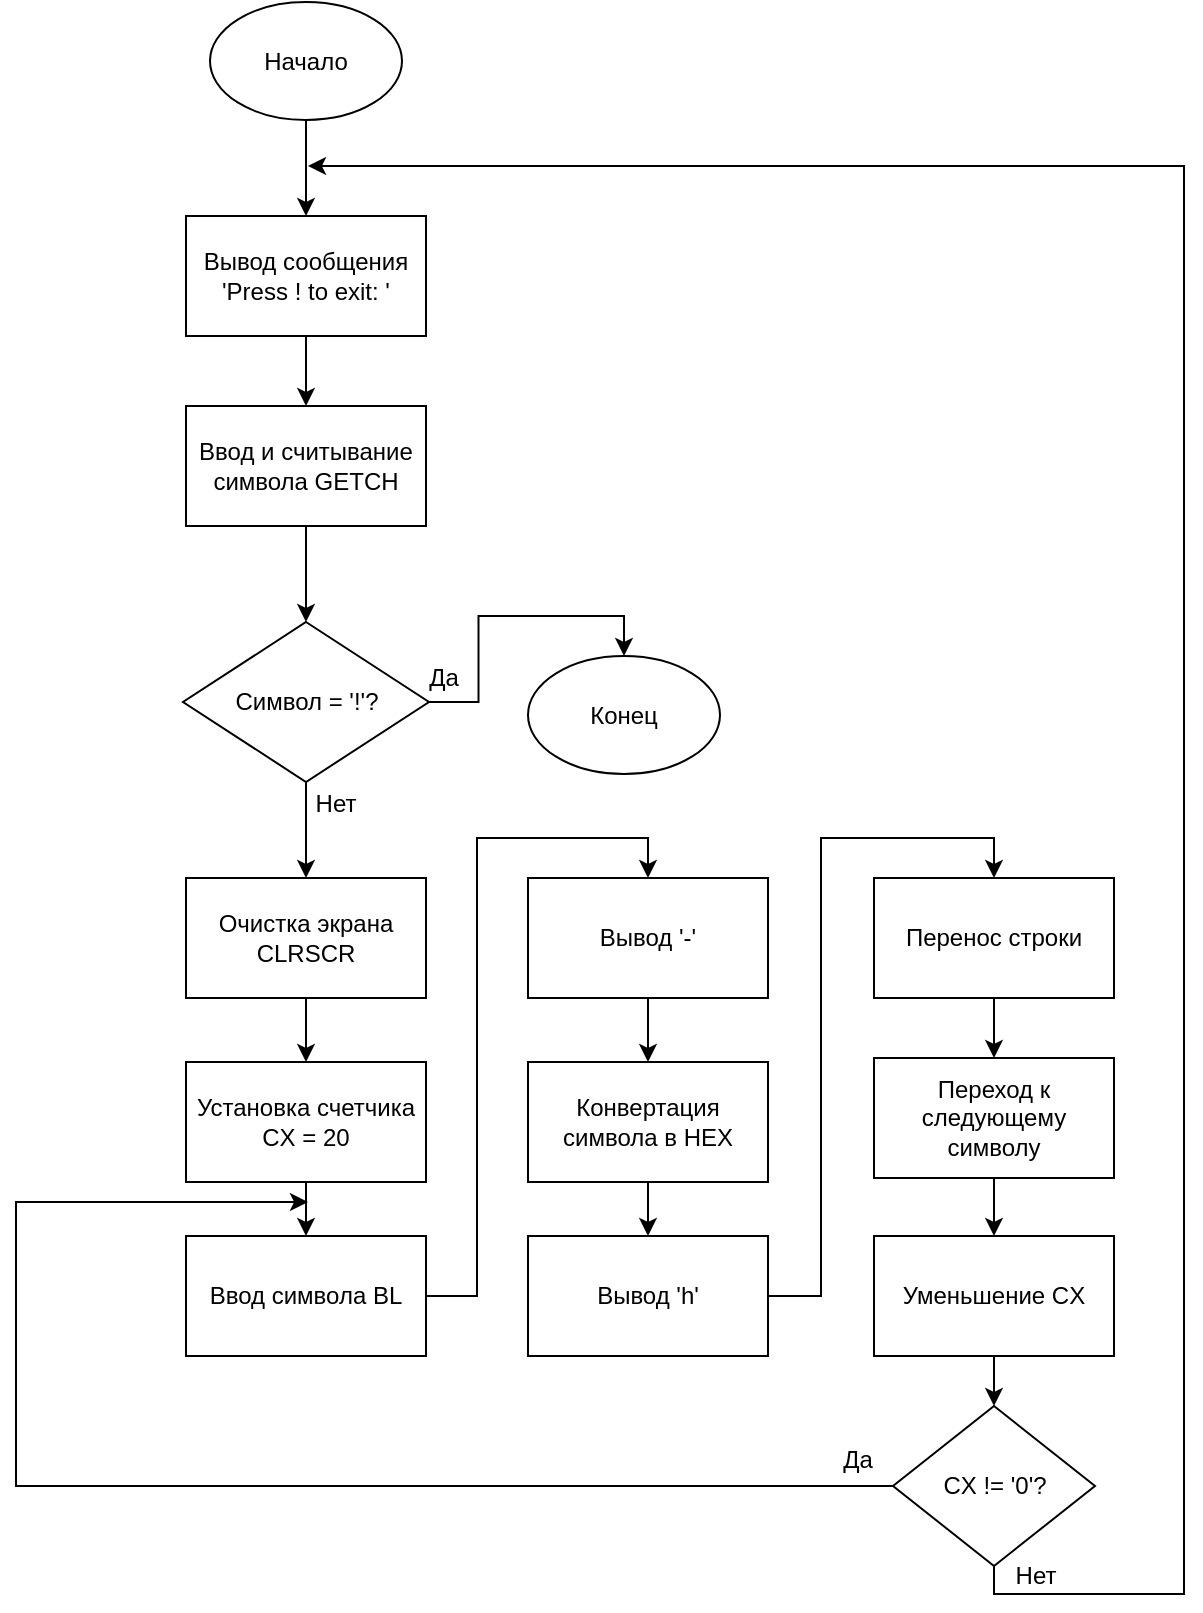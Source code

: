 <mxfile version="25.0.3">
  <diagram name="Страница — 1" id="Qpv2qpPAU2b6HIgPkYau">
    <mxGraphModel dx="3985" dy="1930" grid="0" gridSize="10" guides="1" tooltips="1" connect="1" arrows="1" fold="1" page="0" pageScale="1" pageWidth="827" pageHeight="1169" math="0" shadow="0">
      <root>
        <mxCell id="0" />
        <mxCell id="1" parent="0" />
        <mxCell id="fUNsuGt8pgFX1ACfi0ab-3" style="edgeStyle=orthogonalEdgeStyle;rounded=0;orthogonalLoop=1;jettySize=auto;html=1;entryX=0.5;entryY=0;entryDx=0;entryDy=0;" edge="1" parent="1" source="fUNsuGt8pgFX1ACfi0ab-1" target="fUNsuGt8pgFX1ACfi0ab-2">
          <mxGeometry relative="1" as="geometry" />
        </mxCell>
        <mxCell id="fUNsuGt8pgFX1ACfi0ab-1" value="Начало" style="ellipse;whiteSpace=wrap;html=1;" vertex="1" parent="1">
          <mxGeometry x="-280" y="3" width="96" height="59" as="geometry" />
        </mxCell>
        <mxCell id="fUNsuGt8pgFX1ACfi0ab-4" style="edgeStyle=orthogonalEdgeStyle;rounded=0;orthogonalLoop=1;jettySize=auto;html=1;" edge="1" parent="1" source="fUNsuGt8pgFX1ACfi0ab-2" target="fUNsuGt8pgFX1ACfi0ab-5">
          <mxGeometry relative="1" as="geometry">
            <mxPoint x="-232" y="197.4" as="targetPoint" />
          </mxGeometry>
        </mxCell>
        <mxCell id="fUNsuGt8pgFX1ACfi0ab-2" value="Вывод сообщения&lt;br&gt;&#39;Press ! to exit: &#39;" style="rounded=0;whiteSpace=wrap;html=1;" vertex="1" parent="1">
          <mxGeometry x="-292" y="110" width="120" height="60" as="geometry" />
        </mxCell>
        <mxCell id="fUNsuGt8pgFX1ACfi0ab-6" style="edgeStyle=orthogonalEdgeStyle;rounded=0;orthogonalLoop=1;jettySize=auto;html=1;entryX=0.5;entryY=0;entryDx=0;entryDy=0;" edge="1" parent="1" source="fUNsuGt8pgFX1ACfi0ab-5" target="fUNsuGt8pgFX1ACfi0ab-7">
          <mxGeometry relative="1" as="geometry">
            <mxPoint x="-232" y="300.6" as="targetPoint" />
          </mxGeometry>
        </mxCell>
        <mxCell id="fUNsuGt8pgFX1ACfi0ab-5" value="Ввод и считывание символа GETCH" style="rounded=0;whiteSpace=wrap;html=1;" vertex="1" parent="1">
          <mxGeometry x="-292" y="205" width="120" height="60" as="geometry" />
        </mxCell>
        <mxCell id="fUNsuGt8pgFX1ACfi0ab-11" style="edgeStyle=orthogonalEdgeStyle;rounded=0;orthogonalLoop=1;jettySize=auto;html=1;" edge="1" parent="1" source="fUNsuGt8pgFX1ACfi0ab-7" target="fUNsuGt8pgFX1ACfi0ab-10">
          <mxGeometry relative="1" as="geometry" />
        </mxCell>
        <mxCell id="fUNsuGt8pgFX1ACfi0ab-42" style="edgeStyle=orthogonalEdgeStyle;rounded=0;orthogonalLoop=1;jettySize=auto;html=1;entryX=0.5;entryY=0;entryDx=0;entryDy=0;" edge="1" parent="1" source="fUNsuGt8pgFX1ACfi0ab-7" target="fUNsuGt8pgFX1ACfi0ab-41">
          <mxGeometry relative="1" as="geometry" />
        </mxCell>
        <mxCell id="fUNsuGt8pgFX1ACfi0ab-7" value="Символ = &#39;!&#39;?" style="rhombus;whiteSpace=wrap;html=1;" vertex="1" parent="1">
          <mxGeometry x="-293.5" y="313" width="123" height="80" as="geometry" />
        </mxCell>
        <mxCell id="fUNsuGt8pgFX1ACfi0ab-16" style="edgeStyle=orthogonalEdgeStyle;rounded=0;orthogonalLoop=1;jettySize=auto;html=1;entryX=0.5;entryY=0;entryDx=0;entryDy=0;" edge="1" parent="1" source="fUNsuGt8pgFX1ACfi0ab-10" target="fUNsuGt8pgFX1ACfi0ab-15">
          <mxGeometry relative="1" as="geometry" />
        </mxCell>
        <mxCell id="fUNsuGt8pgFX1ACfi0ab-10" value="Очистка экрана CLRSCR" style="rounded=0;whiteSpace=wrap;html=1;" vertex="1" parent="1">
          <mxGeometry x="-292" y="441" width="120" height="60" as="geometry" />
        </mxCell>
        <mxCell id="fUNsuGt8pgFX1ACfi0ab-13" value="Нет" style="text;html=1;align=center;verticalAlign=middle;whiteSpace=wrap;rounded=0;" vertex="1" parent="1">
          <mxGeometry x="-232" y="389" width="30" height="30" as="geometry" />
        </mxCell>
        <mxCell id="fUNsuGt8pgFX1ACfi0ab-18" style="edgeStyle=orthogonalEdgeStyle;rounded=0;orthogonalLoop=1;jettySize=auto;html=1;entryX=0.5;entryY=0;entryDx=0;entryDy=0;" edge="1" parent="1" source="fUNsuGt8pgFX1ACfi0ab-15" target="fUNsuGt8pgFX1ACfi0ab-17">
          <mxGeometry relative="1" as="geometry" />
        </mxCell>
        <mxCell id="fUNsuGt8pgFX1ACfi0ab-15" value="Установка счетчика CX = 20" style="rounded=0;whiteSpace=wrap;html=1;" vertex="1" parent="1">
          <mxGeometry x="-292" y="533" width="120" height="60" as="geometry" />
        </mxCell>
        <mxCell id="fUNsuGt8pgFX1ACfi0ab-32" style="edgeStyle=orthogonalEdgeStyle;rounded=0;orthogonalLoop=1;jettySize=auto;html=1;entryX=0.5;entryY=0;entryDx=0;entryDy=0;" edge="1" parent="1" source="fUNsuGt8pgFX1ACfi0ab-17" target="fUNsuGt8pgFX1ACfi0ab-19">
          <mxGeometry relative="1" as="geometry" />
        </mxCell>
        <mxCell id="fUNsuGt8pgFX1ACfi0ab-17" value="Ввод символа BL" style="rounded=0;whiteSpace=wrap;html=1;" vertex="1" parent="1">
          <mxGeometry x="-292" y="620" width="120" height="60" as="geometry" />
        </mxCell>
        <mxCell id="fUNsuGt8pgFX1ACfi0ab-23" style="edgeStyle=orthogonalEdgeStyle;rounded=0;orthogonalLoop=1;jettySize=auto;html=1;" edge="1" parent="1" source="fUNsuGt8pgFX1ACfi0ab-19" target="fUNsuGt8pgFX1ACfi0ab-21">
          <mxGeometry relative="1" as="geometry" />
        </mxCell>
        <mxCell id="fUNsuGt8pgFX1ACfi0ab-19" value="Вывод &#39;-&#39;" style="rounded=0;whiteSpace=wrap;html=1;" vertex="1" parent="1">
          <mxGeometry x="-121" y="441" width="120" height="60" as="geometry" />
        </mxCell>
        <mxCell id="fUNsuGt8pgFX1ACfi0ab-25" style="edgeStyle=orthogonalEdgeStyle;rounded=0;orthogonalLoop=1;jettySize=auto;html=1;entryX=0.5;entryY=0;entryDx=0;entryDy=0;" edge="1" parent="1" source="fUNsuGt8pgFX1ACfi0ab-21" target="fUNsuGt8pgFX1ACfi0ab-24">
          <mxGeometry relative="1" as="geometry" />
        </mxCell>
        <mxCell id="fUNsuGt8pgFX1ACfi0ab-21" value="Конвертация символа в HEX" style="rounded=0;whiteSpace=wrap;html=1;" vertex="1" parent="1">
          <mxGeometry x="-121" y="533" width="120" height="60" as="geometry" />
        </mxCell>
        <mxCell id="fUNsuGt8pgFX1ACfi0ab-31" style="edgeStyle=orthogonalEdgeStyle;rounded=0;orthogonalLoop=1;jettySize=auto;html=1;entryX=0.5;entryY=0;entryDx=0;entryDy=0;" edge="1" parent="1" source="fUNsuGt8pgFX1ACfi0ab-24" target="fUNsuGt8pgFX1ACfi0ab-26">
          <mxGeometry relative="1" as="geometry" />
        </mxCell>
        <mxCell id="fUNsuGt8pgFX1ACfi0ab-24" value="Вывод &#39;h&#39;" style="rounded=0;whiteSpace=wrap;html=1;" vertex="1" parent="1">
          <mxGeometry x="-121" y="620" width="120" height="60" as="geometry" />
        </mxCell>
        <mxCell id="fUNsuGt8pgFX1ACfi0ab-29" style="edgeStyle=orthogonalEdgeStyle;rounded=0;orthogonalLoop=1;jettySize=auto;html=1;entryX=0.5;entryY=0;entryDx=0;entryDy=0;" edge="1" parent="1" source="fUNsuGt8pgFX1ACfi0ab-26" target="fUNsuGt8pgFX1ACfi0ab-27">
          <mxGeometry relative="1" as="geometry" />
        </mxCell>
        <mxCell id="fUNsuGt8pgFX1ACfi0ab-26" value="Перенос строки" style="rounded=0;whiteSpace=wrap;html=1;" vertex="1" parent="1">
          <mxGeometry x="52" y="441" width="120" height="60" as="geometry" />
        </mxCell>
        <mxCell id="fUNsuGt8pgFX1ACfi0ab-30" style="edgeStyle=orthogonalEdgeStyle;rounded=0;orthogonalLoop=1;jettySize=auto;html=1;" edge="1" parent="1" source="fUNsuGt8pgFX1ACfi0ab-27" target="fUNsuGt8pgFX1ACfi0ab-28">
          <mxGeometry relative="1" as="geometry" />
        </mxCell>
        <mxCell id="fUNsuGt8pgFX1ACfi0ab-27" value="Переход к следующему символу" style="rounded=0;whiteSpace=wrap;html=1;" vertex="1" parent="1">
          <mxGeometry x="52" y="531" width="120" height="60" as="geometry" />
        </mxCell>
        <mxCell id="fUNsuGt8pgFX1ACfi0ab-34" style="edgeStyle=orthogonalEdgeStyle;rounded=0;orthogonalLoop=1;jettySize=auto;html=1;entryX=0.5;entryY=0;entryDx=0;entryDy=0;" edge="1" parent="1" source="fUNsuGt8pgFX1ACfi0ab-28" target="fUNsuGt8pgFX1ACfi0ab-33">
          <mxGeometry relative="1" as="geometry" />
        </mxCell>
        <mxCell id="fUNsuGt8pgFX1ACfi0ab-28" value="Уменьшение CX" style="rounded=0;whiteSpace=wrap;html=1;" vertex="1" parent="1">
          <mxGeometry x="52" y="620" width="120" height="60" as="geometry" />
        </mxCell>
        <mxCell id="fUNsuGt8pgFX1ACfi0ab-36" style="edgeStyle=orthogonalEdgeStyle;rounded=0;orthogonalLoop=1;jettySize=auto;html=1;" edge="1" parent="1" source="fUNsuGt8pgFX1ACfi0ab-33">
          <mxGeometry relative="1" as="geometry">
            <mxPoint x="-231" y="603" as="targetPoint" />
            <Array as="points">
              <mxPoint x="-377" y="745" />
              <mxPoint x="-377" y="603" />
              <mxPoint x="-234" y="603" />
            </Array>
          </mxGeometry>
        </mxCell>
        <mxCell id="fUNsuGt8pgFX1ACfi0ab-38" style="edgeStyle=orthogonalEdgeStyle;rounded=0;orthogonalLoop=1;jettySize=auto;html=1;" edge="1" parent="1" source="fUNsuGt8pgFX1ACfi0ab-33">
          <mxGeometry relative="1" as="geometry">
            <mxPoint x="-231" y="85" as="targetPoint" />
            <Array as="points">
              <mxPoint x="112" y="799" />
              <mxPoint x="207" y="799" />
              <mxPoint x="207" y="85" />
            </Array>
          </mxGeometry>
        </mxCell>
        <mxCell id="fUNsuGt8pgFX1ACfi0ab-33" value="CX != &#39;0&#39;?" style="rhombus;whiteSpace=wrap;html=1;" vertex="1" parent="1">
          <mxGeometry x="61.5" y="705" width="101" height="80" as="geometry" />
        </mxCell>
        <mxCell id="fUNsuGt8pgFX1ACfi0ab-37" value="Да" style="text;html=1;align=center;verticalAlign=middle;whiteSpace=wrap;rounded=0;" vertex="1" parent="1">
          <mxGeometry x="29" y="717" width="30" height="30" as="geometry" />
        </mxCell>
        <mxCell id="fUNsuGt8pgFX1ACfi0ab-39" value="Нет" style="text;html=1;align=center;verticalAlign=middle;whiteSpace=wrap;rounded=0;" vertex="1" parent="1">
          <mxGeometry x="118" y="775" width="30" height="30" as="geometry" />
        </mxCell>
        <mxCell id="fUNsuGt8pgFX1ACfi0ab-41" value="Конец" style="ellipse;whiteSpace=wrap;html=1;" vertex="1" parent="1">
          <mxGeometry x="-121" y="330" width="96" height="59" as="geometry" />
        </mxCell>
        <mxCell id="fUNsuGt8pgFX1ACfi0ab-43" value="Да" style="text;html=1;align=center;verticalAlign=middle;whiteSpace=wrap;rounded=0;" vertex="1" parent="1">
          <mxGeometry x="-178" y="326" width="30" height="30" as="geometry" />
        </mxCell>
      </root>
    </mxGraphModel>
  </diagram>
</mxfile>
